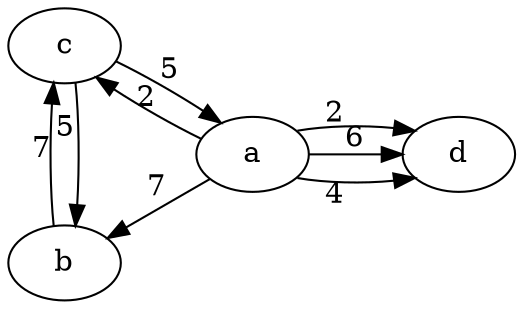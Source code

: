 digraph G { 
	layout=circo 
	a->b[label=7] 
	a->c[label=2] 
	a->d[label=2] 
	a->d[label=4] 
	a->d[label=6] 
	b->c[label=7] 
	c->a[label=5] 
	c->b[label=5] 
}
